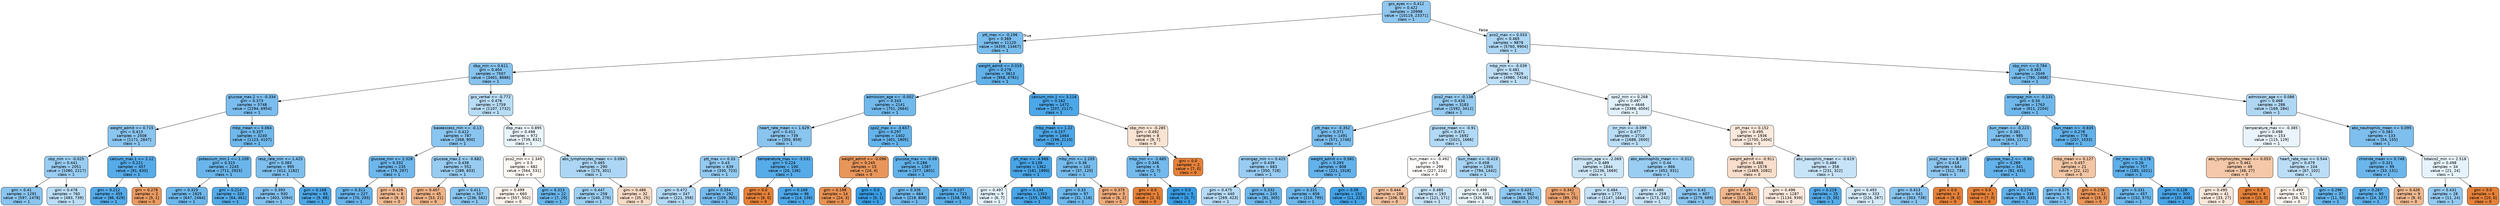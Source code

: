 digraph Tree {
node [shape=box, style="filled, rounded", color="black", fontname="helvetica"] ;
edge [fontname="helvetica"] ;
0 [label="gcs_eyes <= 0.412\ngini = 0.422\nsamples = 20998\nvalue = [10119, 23371]\nclass = 1", fillcolor="#8fc7f0"] ;
1 [label="ptt_max <= -0.196\ngini = 0.369\nsamples = 11120\nvalue = [4359, 13467]\nclass = 1", fillcolor="#79bded"] ;
0 -> 1 [labeldistance=2.5, labelangle=45, headlabel="True"] ;
2 [label="dbp_min <= 0.611\ngini = 0.404\nsamples = 7507\nvalue = [3401, 8686]\nclass = 1", fillcolor="#87c3ef"] ;
1 -> 2 ;
3 [label="glucose_max.2 <= -0.334\ngini = 0.373\nsamples = 5748\nvalue = [2294, 6954]\nclass = 1", fillcolor="#7abdee"] ;
2 -> 3 ;
4 [label="weight_admit <= 0.715\ngini = 0.413\nsamples = 2508\nvalue = [1171, 2847]\nclass = 1", fillcolor="#8ac5f0"] ;
3 -> 4 ;
5 [label="sbp_min <= -0.025\ngini = 0.441\nsamples = 2051\nvalue = [1080, 2217]\nclass = 1", fillcolor="#99cdf2"] ;
4 -> 5 ;
6 [label="gini = 0.41\nsamples = 1291\nvalue = [597, 1478]\nclass = 1", fillcolor="#89c5f0"] ;
5 -> 6 ;
7 [label="gini = 0.478\nsamples = 760\nvalue = [483, 739]\nclass = 1", fillcolor="#baddf6"] ;
5 -> 7 ;
8 [label="calcium_max.1 <= 2.12\ngini = 0.221\nsamples = 457\nvalue = [91, 630]\nclass = 1", fillcolor="#56abe9"] ;
4 -> 8 ;
9 [label="gini = 0.212\nsamples = 455\nvalue = [86, 629]\nclass = 1", fillcolor="#54aae9"] ;
8 -> 9 ;
10 [label="gini = 0.278\nsamples = 2\nvalue = [5, 1]\nclass = 0", fillcolor="#ea9a61"] ;
8 -> 10 ;
11 [label="mbp_mean <= 0.064\ngini = 0.337\nsamples = 3240\nvalue = [1123, 4107]\nclass = 1", fillcolor="#6fb8ec"] ;
3 -> 11 ;
12 [label="potassium_min.1 <= 1.109\ngini = 0.315\nsamples = 2245\nvalue = [711, 2925]\nclass = 1", fillcolor="#69b5eb"] ;
11 -> 12 ;
13 [label="gini = 0.329\nsamples = 1925\nvalue = [647, 2464]\nclass = 1", fillcolor="#6db7ec"] ;
12 -> 13 ;
14 [label="gini = 0.214\nsamples = 320\nvalue = [64, 461]\nclass = 1", fillcolor="#54abe9"] ;
12 -> 14 ;
15 [label="resp_rate_min <= 1.425\ngini = 0.383\nsamples = 995\nvalue = [412, 1182]\nclass = 1", fillcolor="#7ebfee"] ;
11 -> 15 ;
16 [label="gini = 0.393\nsamples = 930\nvalue = [403, 1094]\nclass = 1", fillcolor="#82c1ef"] ;
15 -> 16 ;
17 [label="gini = 0.168\nsamples = 65\nvalue = [9, 88]\nclass = 1", fillcolor="#4da7e8"] ;
15 -> 17 ;
18 [label="gcs_verbal <= -0.772\ngini = 0.476\nsamples = 1759\nvalue = [1107, 1732]\nclass = 1", fillcolor="#b8dcf6"] ;
2 -> 18 ;
19 [label="baseexcess_min <= -0.13\ngini = 0.412\nsamples = 787\nvalue = [368, 900]\nclass = 1", fillcolor="#8ac5f0"] ;
18 -> 19 ;
20 [label="glucose_min <= 2.328\ngini = 0.332\nsamples = 235\nvalue = [79, 297]\nclass = 1", fillcolor="#6eb7ec"] ;
19 -> 20 ;
21 [label="gini = 0.311\nsamples = 227\nvalue = [70, 293]\nclass = 1", fillcolor="#68b4eb"] ;
20 -> 21 ;
22 [label="gini = 0.426\nsamples = 8\nvalue = [9, 4]\nclass = 0", fillcolor="#f1b991"] ;
20 -> 22 ;
23 [label="glucose_max.2 <= -0.682\ngini = 0.438\nsamples = 552\nvalue = [289, 603]\nclass = 1", fillcolor="#98ccf1"] ;
19 -> 23 ;
24 [label="gini = 0.407\nsamples = 45\nvalue = [53, 21]\nclass = 0", fillcolor="#efb387"] ;
23 -> 24 ;
25 [label="gini = 0.411\nsamples = 507\nvalue = [236, 582]\nclass = 1", fillcolor="#89c5f0"] ;
23 -> 25 ;
26 [label="dbp_max <= 0.895\ngini = 0.498\nsamples = 972\nvalue = [739, 832]\nclass = 1", fillcolor="#e9f4fc"] ;
18 -> 26 ;
27 [label="pco2_min <= 2.345\ngini = 0.5\nsamples = 682\nvalue = [564, 531]\nclass = 0", fillcolor="#fdf8f3"] ;
26 -> 27 ;
28 [label="gini = 0.499\nsamples = 660\nvalue = [557, 502]\nclass = 0", fillcolor="#fcf3eb"] ;
27 -> 28 ;
29 [label="gini = 0.313\nsamples = 22\nvalue = [7, 29]\nclass = 1", fillcolor="#69b5eb"] ;
27 -> 29 ;
30 [label="abs_lymphocytes_mean <= 0.094\ngini = 0.465\nsamples = 290\nvalue = [175, 301]\nclass = 1", fillcolor="#acd6f4"] ;
26 -> 30 ;
31 [label="gini = 0.447\nsamples = 258\nvalue = [140, 276]\nclass = 1", fillcolor="#9dcff2"] ;
30 -> 31 ;
32 [label="gini = 0.486\nsamples = 32\nvalue = [35, 25]\nclass = 0", fillcolor="#f8dbc6"] ;
30 -> 32 ;
33 [label="weight_admit <= 0.019\ngini = 0.278\nsamples = 3613\nvalue = [958, 4781]\nclass = 1", fillcolor="#61b1ea"] ;
1 -> 33 ;
34 [label="admission_age <= -0.002\ngini = 0.343\nsamples = 2141\nvalue = [751, 2664]\nclass = 1", fillcolor="#71b9ec"] ;
33 -> 34 ;
35 [label="heart_rate_mean <= 1.629\ngini = 0.411\nsamples = 739\nvalue = [350, 859]\nclass = 1", fillcolor="#8ac5f0"] ;
34 -> 35 ;
36 [label="ptt_max <= 0.33\ngini = 0.43\nsamples = 639\nvalue = [330, 723]\nclass = 1", fillcolor="#93caf1"] ;
35 -> 36 ;
37 [label="gini = 0.472\nsamples = 347\nvalue = [221, 358]\nclass = 1", fillcolor="#b3d9f5"] ;
36 -> 37 ;
38 [label="gini = 0.354\nsamples = 292\nvalue = [109, 365]\nclass = 1", fillcolor="#74baed"] ;
36 -> 38 ;
39 [label="temperature_max <= -3.531\ngini = 0.224\nsamples = 100\nvalue = [20, 136]\nclass = 1", fillcolor="#56abe9"] ;
35 -> 39 ;
40 [label="gini = 0.0\nsamples = 4\nvalue = [6, 0]\nclass = 0", fillcolor="#e58139"] ;
39 -> 40 ;
41 [label="gini = 0.169\nsamples = 96\nvalue = [14, 136]\nclass = 1", fillcolor="#4da7e8"] ;
39 -> 41 ;
42 [label="spo2_max <= -3.657\ngini = 0.297\nsamples = 1402\nvalue = [401, 1805]\nclass = 1", fillcolor="#65b3eb"] ;
34 -> 42 ;
43 [label="weight_admit <= -0.096\ngini = 0.245\nsamples = 15\nvalue = [24, 4]\nclass = 0", fillcolor="#e9965a"] ;
42 -> 43 ;
44 [label="gini = 0.198\nsamples = 14\nvalue = [24, 3]\nclass = 0", fillcolor="#e89152"] ;
43 -> 44 ;
45 [label="gini = 0.0\nsamples = 1\nvalue = [0, 1]\nclass = 1", fillcolor="#399de5"] ;
43 -> 45 ;
46 [label="glucose_max <= -0.09\ngini = 0.286\nsamples = 1387\nvalue = [377, 1801]\nclass = 1", fillcolor="#62b2ea"] ;
42 -> 46 ;
47 [label="gini = 0.336\nsamples = 664\nvalue = [219, 808]\nclass = 1", fillcolor="#6fb8ec"] ;
46 -> 47 ;
48 [label="gini = 0.237\nsamples = 723\nvalue = [158, 993]\nclass = 1", fillcolor="#59ade9"] ;
46 -> 48 ;
49 [label="calcium_min.1 <= 3.116\ngini = 0.162\nsamples = 1472\nvalue = [207, 2117]\nclass = 1", fillcolor="#4ca7e8"] ;
33 -> 49 ;
50 [label="mbp_mean <= 1.22\ngini = 0.157\nsamples = 1464\nvalue = [198, 2110]\nclass = 1", fillcolor="#4ca6e7"] ;
49 -> 50 ;
51 [label="ph_max <= -4.986\ngini = 0.138\nsamples = 1362\nvalue = [161, 1990]\nclass = 1", fillcolor="#49a5e7"] ;
50 -> 51 ;
52 [label="gini = 0.497\nsamples = 9\nvalue = [6, 7]\nclass = 1", fillcolor="#e3f1fb"] ;
51 -> 52 ;
53 [label="gini = 0.134\nsamples = 1353\nvalue = [155, 1983]\nclass = 1", fillcolor="#48a5e7"] ;
51 -> 53 ;
54 [label="mbp_min <= 2.205\ngini = 0.36\nsamples = 102\nvalue = [37, 120]\nclass = 1", fillcolor="#76bbed"] ;
50 -> 54 ;
55 [label="gini = 0.33\nsamples = 97\nvalue = [31, 118]\nclass = 1", fillcolor="#6db7ec"] ;
54 -> 55 ;
56 [label="gini = 0.375\nsamples = 5\nvalue = [6, 2]\nclass = 0", fillcolor="#eeab7b"] ;
54 -> 56 ;
57 [label="sbp_min <= -0.285\ngini = 0.492\nsamples = 8\nvalue = [9, 7]\nclass = 0", fillcolor="#f9e3d3"] ;
49 -> 57 ;
58 [label="mbp_min <= -2.685\ngini = 0.346\nsamples = 6\nvalue = [2, 7]\nclass = 1", fillcolor="#72b9ec"] ;
57 -> 58 ;
59 [label="gini = 0.0\nsamples = 1\nvalue = [2, 0]\nclass = 0", fillcolor="#e58139"] ;
58 -> 59 ;
60 [label="gini = 0.0\nsamples = 5\nvalue = [0, 7]\nclass = 1", fillcolor="#399de5"] ;
58 -> 60 ;
61 [label="gini = 0.0\nsamples = 2\nvalue = [7, 0]\nclass = 0", fillcolor="#e58139"] ;
57 -> 61 ;
62 [label="pco2_max <= 0.033\ngini = 0.465\nsamples = 9878\nvalue = [5760, 9904]\nclass = 1", fillcolor="#acd6f4"] ;
0 -> 62 [labeldistance=2.5, labelangle=-45, headlabel="False"] ;
63 [label="mbp_min <= -0.039\ngini = 0.481\nsamples = 7829\nvalue = [4980, 7416]\nclass = 1", fillcolor="#bedff6"] ;
62 -> 63 ;
64 [label="pco2_max <= -0.138\ngini = 0.434\nsamples = 3183\nvalue = [1592, 3412]\nclass = 1", fillcolor="#95cbf1"] ;
63 -> 64 ;
65 [label="ptt_max <= -0.352\ngini = 0.371\nsamples = 1491\nvalue = [571, 1746]\nclass = 1", fillcolor="#7abdee"] ;
64 -> 65 ;
66 [label="aniongap_min <= 0.425\ngini = 0.439\nsamples = 683\nvalue = [350, 728]\nclass = 1", fillcolor="#98ccf2"] ;
65 -> 66 ;
67 [label="gini = 0.475\nsamples = 440\nvalue = [269, 423]\nclass = 1", fillcolor="#b7dbf6"] ;
66 -> 67 ;
68 [label="gini = 0.332\nsamples = 243\nvalue = [81, 305]\nclass = 1", fillcolor="#6eb7ec"] ;
66 -> 68 ;
69 [label="weight_admit <= 0.581\ngini = 0.293\nsamples = 808\nvalue = [221, 1018]\nclass = 1", fillcolor="#64b2eb"] ;
65 -> 69 ;
70 [label="gini = 0.331\nsamples = 656\nvalue = [210, 795]\nclass = 1", fillcolor="#6db7ec"] ;
69 -> 70 ;
71 [label="gini = 0.09\nsamples = 152\nvalue = [11, 223]\nclass = 1", fillcolor="#43a2e6"] ;
69 -> 71 ;
72 [label="glucose_mean <= -0.91\ngini = 0.471\nsamples = 1692\nvalue = [1021, 1666]\nclass = 1", fillcolor="#b2d9f5"] ;
64 -> 72 ;
73 [label="bun_mean <= -0.492\ngini = 0.5\nsamples = 299\nvalue = [227, 224]\nclass = 0", fillcolor="#fffdfc"] ;
72 -> 73 ;
74 [label="gini = 0.444\nsamples = 106\nvalue = [106, 53]\nclass = 0", fillcolor="#f2c09c"] ;
73 -> 74 ;
75 [label="gini = 0.485\nsamples = 193\nvalue = [121, 171]\nclass = 1", fillcolor="#c5e2f7"] ;
73 -> 75 ;
76 [label="bun_mean <= -0.419\ngini = 0.458\nsamples = 1393\nvalue = [794, 1442]\nclass = 1", fillcolor="#a6d3f3"] ;
72 -> 76 ;
77 [label="gini = 0.498\nsamples = 431\nvalue = [326, 368]\nclass = 1", fillcolor="#e8f4fc"] ;
76 -> 77 ;
78 [label="gini = 0.423\nsamples = 962\nvalue = [468, 1074]\nclass = 1", fillcolor="#8fc8f0"] ;
76 -> 78 ;
79 [label="spo2_min <= 0.268\ngini = 0.497\nsamples = 4646\nvalue = [3388, 4004]\nclass = 1", fillcolor="#e1f0fb"] ;
63 -> 79 ;
80 [label="inr_min <= -0.099\ngini = 0.477\nsamples = 2710\nvalue = [1688, 2600]\nclass = 1", fillcolor="#baddf6"] ;
79 -> 80 ;
81 [label="admission_age <= -2.069\ngini = 0.489\nsamples = 1844\nvalue = [1236, 1669]\nclass = 1", fillcolor="#cce6f8"] ;
80 -> 81 ;
82 [label="gini = 0.342\nsamples = 71\nvalue = [89, 25]\nclass = 0", fillcolor="#eca471"] ;
81 -> 82 ;
83 [label="gini = 0.484\nsamples = 1773\nvalue = [1147, 1644]\nclass = 1", fillcolor="#c3e1f7"] ;
81 -> 83 ;
84 [label="abs_eosinophils_mean <= -0.312\ngini = 0.44\nsamples = 866\nvalue = [452, 931]\nclass = 1", fillcolor="#99cdf2"] ;
80 -> 84 ;
85 [label="gini = 0.486\nsamples = 259\nvalue = [173, 242]\nclass = 1", fillcolor="#c7e3f8"] ;
84 -> 85 ;
86 [label="gini = 0.41\nsamples = 607\nvalue = [279, 689]\nclass = 1", fillcolor="#89c5f0"] ;
84 -> 86 ;
87 [label="ph_max <= 0.152\ngini = 0.495\nsamples = 1936\nvalue = [1700, 1404]\nclass = 0", fillcolor="#fae9dd"] ;
79 -> 87 ;
88 [label="weight_admit <= -0.911\ngini = 0.488\nsamples = 1578\nvalue = [1469, 1082]\nclass = 0", fillcolor="#f8decb"] ;
87 -> 88 ;
89 [label="gini = 0.419\nsamples = 291\nvalue = [335, 143]\nclass = 0", fillcolor="#f0b78e"] ;
88 -> 89 ;
90 [label="gini = 0.496\nsamples = 1287\nvalue = [1134, 939]\nclass = 0", fillcolor="#fbe9dd"] ;
88 -> 90 ;
91 [label="abs_basophils_mean <= -0.619\ngini = 0.486\nsamples = 358\nvalue = [231, 322]\nclass = 1", fillcolor="#c7e3f8"] ;
87 -> 91 ;
92 [label="gini = 0.219\nsamples = 25\nvalue = [5, 35]\nclass = 1", fillcolor="#55abe9"] ;
91 -> 92 ;
93 [label="gini = 0.493\nsamples = 333\nvalue = [226, 287]\nclass = 1", fillcolor="#d5eaf9"] ;
91 -> 93 ;
94 [label="sbp_min <= 0.784\ngini = 0.363\nsamples = 2049\nvalue = [780, 2488]\nclass = 1", fillcolor="#77bced"] ;
62 -> 94 ;
95 [label="aniongap_min <= -0.131\ngini = 0.34\nsamples = 1763\nvalue = [611, 2204]\nclass = 1", fillcolor="#70b8ec"] ;
94 -> 95 ;
96 [label="bun_mean <= -0.223\ngini = 0.381\nsamples = 985\nvalue = [404, 1171]\nclass = 1", fillcolor="#7dbfee"] ;
95 -> 96 ;
97 [label="pco2_max <= 8.189\ngini = 0.418\nsamples = 644\nvalue = [312, 738]\nclass = 1", fillcolor="#8dc6f0"] ;
96 -> 97 ;
98 [label="gini = 0.413\nsamples = 641\nvalue = [303, 738]\nclass = 1", fillcolor="#8ac5f0"] ;
97 -> 98 ;
99 [label="gini = 0.0\nsamples = 3\nvalue = [9, 0]\nclass = 0", fillcolor="#e58139"] ;
97 -> 99 ;
100 [label="glucose_max.2 <= -0.86\ngini = 0.289\nsamples = 341\nvalue = [92, 433]\nclass = 1", fillcolor="#63b2eb"] ;
96 -> 100 ;
101 [label="gini = 0.0\nsamples = 3\nvalue = [7, 0]\nclass = 0", fillcolor="#e58139"] ;
100 -> 101 ;
102 [label="gini = 0.274\nsamples = 338\nvalue = [85, 433]\nclass = 1", fillcolor="#60b0ea"] ;
100 -> 102 ;
103 [label="bun_mean <= -0.835\ngini = 0.278\nsamples = 778\nvalue = [207, 1033]\nclass = 1", fillcolor="#61b1ea"] ;
95 -> 103 ;
104 [label="mbp_mean <= 0.127\ngini = 0.457\nsamples = 21\nvalue = [22, 12]\nclass = 0", fillcolor="#f3c6a5"] ;
103 -> 104 ;
105 [label="gini = 0.375\nsamples = 9\nvalue = [3, 9]\nclass = 1", fillcolor="#7bbeee"] ;
104 -> 105 ;
106 [label="gini = 0.236\nsamples = 12\nvalue = [19, 3]\nclass = 0", fillcolor="#e99558"] ;
104 -> 106 ;
107 [label="inr_max <= -0.178\ngini = 0.26\nsamples = 757\nvalue = [185, 1021]\nclass = 1", fillcolor="#5dafea"] ;
103 -> 107 ;
108 [label="gini = 0.331\nsamples = 457\nvalue = [152, 575]\nclass = 1", fillcolor="#6db7ec"] ;
107 -> 108 ;
109 [label="gini = 0.128\nsamples = 300\nvalue = [33, 446]\nclass = 1", fillcolor="#48a4e7"] ;
107 -> 109 ;
110 [label="admission_age <= 0.086\ngini = 0.468\nsamples = 286\nvalue = [169, 284]\nclass = 1", fillcolor="#afd7f4"] ;
94 -> 110 ;
111 [label="temperature_max <= -0.385\ngini = 0.498\nsamples = 153\nvalue = [115, 129]\nclass = 1", fillcolor="#eaf4fc"] ;
110 -> 111 ;
112 [label="abs_lymphocytes_mean <= 0.053\ngini = 0.461\nsamples = 49\nvalue = [48, 27]\nclass = 0", fillcolor="#f4c8a8"] ;
111 -> 112 ;
113 [label="gini = 0.495\nsamples = 41\nvalue = [33, 27]\nclass = 0", fillcolor="#fae8db"] ;
112 -> 113 ;
114 [label="gini = 0.0\nsamples = 8\nvalue = [15, 0]\nclass = 0", fillcolor="#e58139"] ;
112 -> 114 ;
115 [label="heart_rate_max <= 0.544\ngini = 0.479\nsamples = 104\nvalue = [67, 102]\nclass = 1", fillcolor="#bbddf6"] ;
111 -> 115 ;
116 [label="gini = 0.499\nsamples = 67\nvalue = [56, 52]\nclass = 0", fillcolor="#fdf6f1"] ;
115 -> 116 ;
117 [label="gini = 0.296\nsamples = 37\nvalue = [11, 50]\nclass = 1", fillcolor="#65b3eb"] ;
115 -> 117 ;
118 [label="abs_neutrophils_mean <= 0.095\ngini = 0.383\nsamples = 133\nvalue = [54, 155]\nclass = 1", fillcolor="#7ebfee"] ;
110 -> 118 ;
119 [label="chloride_mean <= 0.748\ngini = 0.321\nsamples = 99\nvalue = [33, 131]\nclass = 1", fillcolor="#6bb6ec"] ;
118 -> 119 ;
120 [label="gini = 0.267\nsamples = 90\nvalue = [24, 127]\nclass = 1", fillcolor="#5eb0ea"] ;
119 -> 120 ;
121 [label="gini = 0.426\nsamples = 9\nvalue = [9, 4]\nclass = 0", fillcolor="#f1b991"] ;
119 -> 121 ;
122 [label="totalco2_min <= 2.518\ngini = 0.498\nsamples = 34\nvalue = [21, 24]\nclass = 1", fillcolor="#e6f3fc"] ;
118 -> 122 ;
123 [label="gini = 0.431\nsamples = 28\nvalue = [11, 24]\nclass = 1", fillcolor="#94caf1"] ;
122 -> 123 ;
124 [label="gini = 0.0\nsamples = 6\nvalue = [10, 0]\nclass = 0", fillcolor="#e58139"] ;
122 -> 124 ;
}